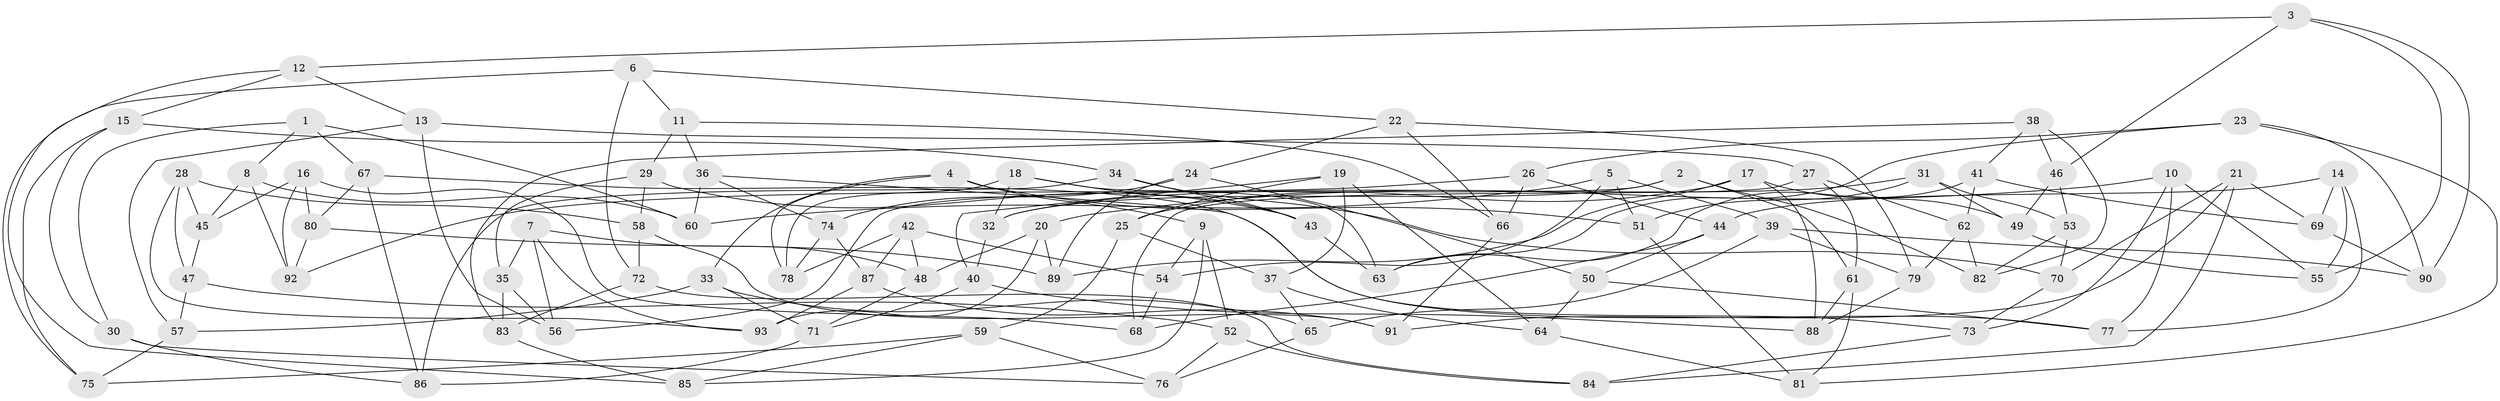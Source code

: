 // Generated by graph-tools (version 1.1) at 2025/26/03/09/25 03:26:53]
// undirected, 93 vertices, 186 edges
graph export_dot {
graph [start="1"]
  node [color=gray90,style=filled];
  1;
  2;
  3;
  4;
  5;
  6;
  7;
  8;
  9;
  10;
  11;
  12;
  13;
  14;
  15;
  16;
  17;
  18;
  19;
  20;
  21;
  22;
  23;
  24;
  25;
  26;
  27;
  28;
  29;
  30;
  31;
  32;
  33;
  34;
  35;
  36;
  37;
  38;
  39;
  40;
  41;
  42;
  43;
  44;
  45;
  46;
  47;
  48;
  49;
  50;
  51;
  52;
  53;
  54;
  55;
  56;
  57;
  58;
  59;
  60;
  61;
  62;
  63;
  64;
  65;
  66;
  67;
  68;
  69;
  70;
  71;
  72;
  73;
  74;
  75;
  76;
  77;
  78;
  79;
  80;
  81;
  82;
  83;
  84;
  85;
  86;
  87;
  88;
  89;
  90;
  91;
  92;
  93;
  1 -- 67;
  1 -- 60;
  1 -- 30;
  1 -- 8;
  2 -- 82;
  2 -- 56;
  2 -- 61;
  2 -- 32;
  3 -- 12;
  3 -- 90;
  3 -- 55;
  3 -- 46;
  4 -- 9;
  4 -- 33;
  4 -- 78;
  4 -- 51;
  5 -- 39;
  5 -- 60;
  5 -- 54;
  5 -- 51;
  6 -- 72;
  6 -- 75;
  6 -- 11;
  6 -- 22;
  7 -- 93;
  7 -- 48;
  7 -- 35;
  7 -- 56;
  8 -- 45;
  8 -- 60;
  8 -- 92;
  9 -- 54;
  9 -- 52;
  9 -- 85;
  10 -- 20;
  10 -- 55;
  10 -- 77;
  10 -- 73;
  11 -- 29;
  11 -- 66;
  11 -- 36;
  12 -- 13;
  12 -- 15;
  12 -- 85;
  13 -- 56;
  13 -- 27;
  13 -- 57;
  14 -- 69;
  14 -- 44;
  14 -- 77;
  14 -- 55;
  15 -- 34;
  15 -- 75;
  15 -- 30;
  16 -- 68;
  16 -- 45;
  16 -- 80;
  16 -- 92;
  17 -- 49;
  17 -- 25;
  17 -- 88;
  17 -- 89;
  18 -- 43;
  18 -- 63;
  18 -- 78;
  18 -- 32;
  19 -- 25;
  19 -- 64;
  19 -- 40;
  19 -- 37;
  20 -- 93;
  20 -- 48;
  20 -- 89;
  21 -- 69;
  21 -- 91;
  21 -- 84;
  21 -- 70;
  22 -- 79;
  22 -- 66;
  22 -- 24;
  23 -- 90;
  23 -- 26;
  23 -- 81;
  23 -- 63;
  24 -- 50;
  24 -- 74;
  24 -- 89;
  25 -- 37;
  25 -- 59;
  26 -- 66;
  26 -- 92;
  26 -- 44;
  27 -- 61;
  27 -- 68;
  27 -- 62;
  28 -- 93;
  28 -- 45;
  28 -- 58;
  28 -- 47;
  29 -- 35;
  29 -- 43;
  29 -- 58;
  30 -- 76;
  30 -- 86;
  31 -- 32;
  31 -- 51;
  31 -- 53;
  31 -- 49;
  32 -- 40;
  33 -- 71;
  33 -- 65;
  33 -- 57;
  34 -- 86;
  34 -- 70;
  34 -- 43;
  35 -- 56;
  35 -- 83;
  36 -- 73;
  36 -- 74;
  36 -- 60;
  37 -- 65;
  37 -- 64;
  38 -- 83;
  38 -- 46;
  38 -- 41;
  38 -- 82;
  39 -- 79;
  39 -- 90;
  39 -- 65;
  40 -- 71;
  40 -- 88;
  41 -- 62;
  41 -- 63;
  41 -- 69;
  42 -- 48;
  42 -- 78;
  42 -- 87;
  42 -- 54;
  43 -- 63;
  44 -- 68;
  44 -- 50;
  45 -- 47;
  46 -- 49;
  46 -- 53;
  47 -- 52;
  47 -- 57;
  48 -- 71;
  49 -- 55;
  50 -- 77;
  50 -- 64;
  51 -- 81;
  52 -- 76;
  52 -- 84;
  53 -- 82;
  53 -- 70;
  54 -- 68;
  57 -- 75;
  58 -- 72;
  58 -- 91;
  59 -- 75;
  59 -- 76;
  59 -- 85;
  61 -- 81;
  61 -- 88;
  62 -- 82;
  62 -- 79;
  64 -- 81;
  65 -- 76;
  66 -- 91;
  67 -- 80;
  67 -- 86;
  67 -- 77;
  69 -- 90;
  70 -- 73;
  71 -- 86;
  72 -- 83;
  72 -- 84;
  73 -- 84;
  74 -- 87;
  74 -- 78;
  79 -- 88;
  80 -- 89;
  80 -- 92;
  83 -- 85;
  87 -- 93;
  87 -- 91;
}
